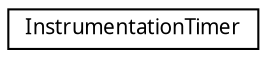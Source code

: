 digraph "Graphical Class Hierarchy"
{
 // LATEX_PDF_SIZE
  edge [fontname="Arial.ttf",fontsize="10",labelfontname="Arial.ttf",labelfontsize="10"];
  node [fontname="Arial.ttf",fontsize="10",shape=record];
  rankdir="LR";
  Node0 [label="InstrumentationTimer",height=0.2,width=0.4,color="black", fillcolor="white", style="filled",URL="$class_instrumentation_timer.html",tooltip=" "];
}
